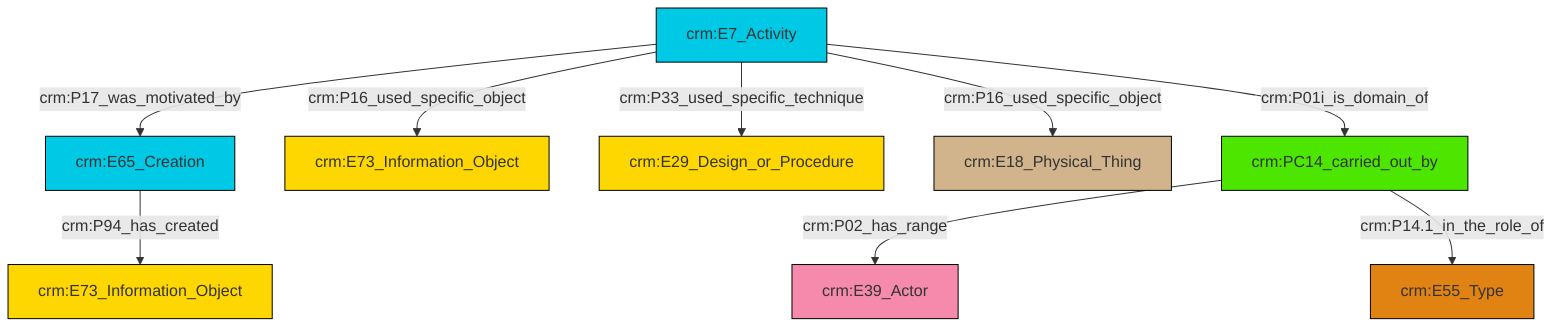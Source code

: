 graph TD
classDef Literal fill:#f2f2f2,stroke:#000000;
classDef CRM_Entity fill:#FFFFFF,stroke:#000000;
classDef Temporal_Entity fill:#00C9E6, stroke:#000000;
classDef Type fill:#E18312, stroke:#000000;
classDef Time-Span fill:#2C9C91, stroke:#000000;
classDef Appellation fill:#FFEB7F, stroke:#000000;
classDef Place fill:#008836, stroke:#000000;
classDef Persistent_Item fill:#B266B2, stroke:#000000;
classDef Conceptual_Object fill:#FFD700, stroke:#000000;
classDef Physical_Thing fill:#D2B48C, stroke:#000000;
classDef Actor fill:#f58aad, stroke:#000000;
classDef PC_Classes fill:#4ce600, stroke:#000000;
classDef Multi fill:#cccccc,stroke:#000000;

2["crm:E7_Activity"]:::Temporal_Entity -->|crm:P16_used_specific_object| 3["crm:E73_Information_Object"]:::Conceptual_Object
2["crm:E7_Activity"]:::Temporal_Entity -->|crm:P17_was_motivated_by| 0["crm:E65_Creation"]:::Temporal_Entity
10["crm:PC14_carried_out_by"]:::PC_Classes -->|crm:P02_has_range| 6["crm:E39_Actor"]:::Actor
0["crm:E65_Creation"]:::Temporal_Entity -->|crm:P94_has_created| 13["crm:E73_Information_Object"]:::Conceptual_Object
2["crm:E7_Activity"]:::Temporal_Entity -->|crm:P01i_is_domain_of| 10["crm:PC14_carried_out_by"]:::PC_Classes
2["crm:E7_Activity"]:::Temporal_Entity -->|crm:P33_used_specific_technique| 4["crm:E29_Design_or_Procedure"]:::Conceptual_Object
10["crm:PC14_carried_out_by"]:::PC_Classes -->|crm:P14.1_in_the_role_of| 16["crm:E55_Type"]:::Type
2["crm:E7_Activity"]:::Temporal_Entity -->|crm:P16_used_specific_object| 8["crm:E18_Physical_Thing"]:::Physical_Thing